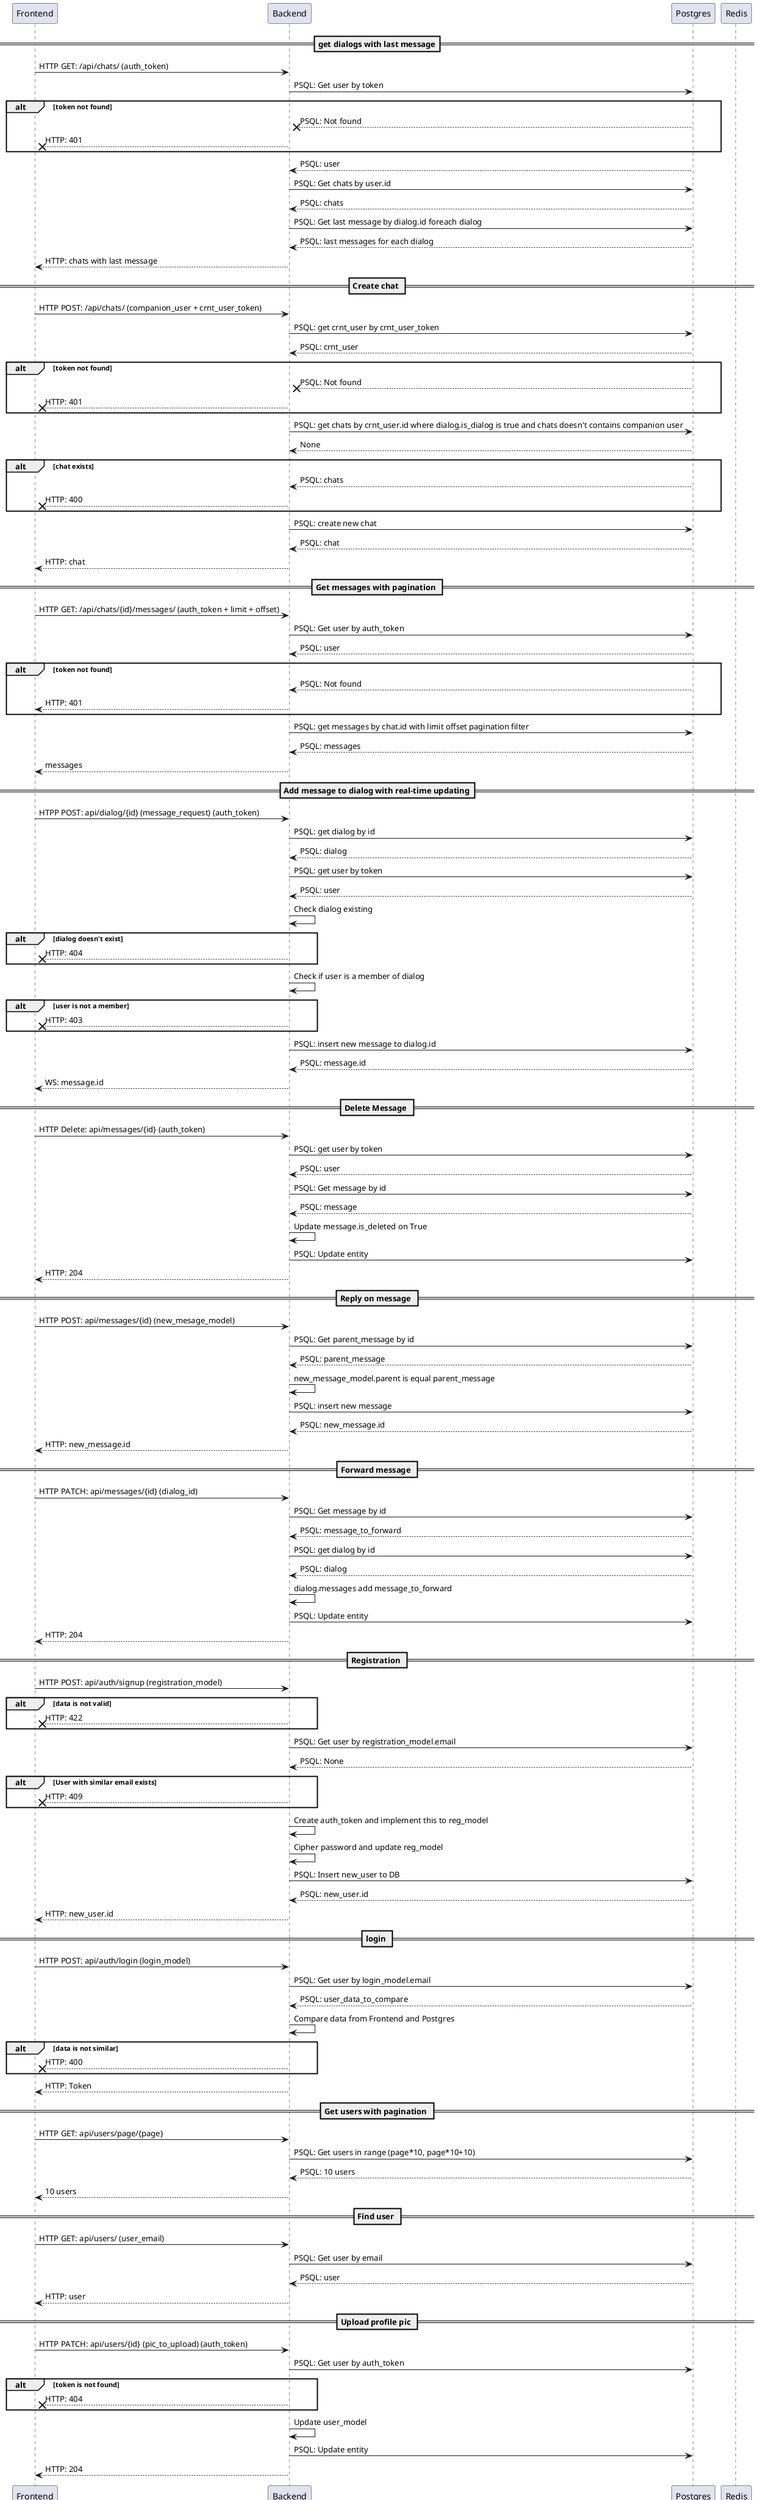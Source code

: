@startuml
participant Frontend
participant Backend
participant Postgres
participant Redis


== get dialogs with last message==
Frontend -> Backend: HTTP GET: /api/chats/ (auth_token)
Backend -> Postgres: PSQL: Get user by token

alt token not found
Postgres --x Backend: PSQL: Not found
Backend --x Frontend: HTTP: 401
end alt

Postgres --> Backend: PSQL: user
Backend -> Postgres: PSQL: Get chats by user.id
Postgres --> Backend: PSQL: chats
Backend -> Postgres: PSQL: Get last message by dialog.id foreach dialog
Postgres --> Backend: PSQL: last messages for each dialog
Backend --> Frontend: HTTP: chats with last message


== Create chat ==
Frontend -> Backend: HTTP POST: /api/chats/ (companion_user + crnt_user_token)
Backend -> Postgres: PSQL: get crnt_user by crnt_user_token
Postgres --> Backend: PSQL: crnt_user

alt token not found
Postgres --x Backend: PSQL: Not found
Backend --x Frontend: HTTP: 401
end alt

Backend -> Postgres: PSQL: get chats by crnt_user.id where dialog.is_dialog is true and chats doesn't contains companion user
Postgres --> Backend: None

alt chat exists
Postgres --> Backend: PSQL: chats
Backend --x Frontend: HTTP: 400
end alt

Backend -> Postgres: PSQL: create new chat
Postgres --> Backend: PSQL: chat
Backend --> Frontend: HTTP: chat


== Get messages with pagination ==
Frontend -> Backend: HTTP GET: /api/chats/{id}/messages/ (auth_token + limit + offset)
Backend -> Postgres: PSQL: Get user by auth_token
Postgres --> Backend: PSQL: user

alt token not found
Postgres --> Backend: PSQL: Not found
Backend --> Frontend: HTTP: 401
end alt

Backend -> Postgres: PSQL: get messages by chat.id with limit offset pagination filter
Postgres --> Backend: PSQL: messages
Backend --> Frontend: messages


== Add message to dialog with real-time updating==
Frontend -> Backend: HTPP POST: api/dialog/{id} (message_request) (auth_token)
Backend -> Postgres: PSQL: get dialog by id
Postgres --> Backend: PSQL: dialog
Backend -> Postgres: PSQL: get user by token
Postgres --> Backend: PSQL: user
Backend -> Backend: Check dialog existing

alt dialog doesn't exist
Backend --x Frontend: HTTP: 404
end alt

Backend -> Backend: Check if user is a member of dialog

alt user is not a member
Backend --x Frontend: HTTP: 403
end alt
Backend -> Postgres: PSQL: insert new message to dialog.id
Postgres --> Backend: PSQL: message.id
Backend --> Frontend: WS: message.id


== Delete Message ==
Frontend -> Backend: HTTP Delete: api/messages/{id} (auth_token)
Backend -> Postgres: PSQL: get user by token
Postgres --> Backend: PSQL: user
Backend -> Postgres: PSQL: Get message by id
Postgres --> Backend: PSQL: message
Backend -> Backend: Update message.is_deleted on True
Backend -> Postgres: PSQL: Update entity
Backend --> Frontend: HTTP: 204


== Reply on message ==
Frontend -> Backend: HTTP POST: api/messages/{id} (new_mesage_model)
Backend -> Postgres: PSQL: Get parent_message by id
Postgres --> Backend: PSQL: parent_message
Backend -> Backend: new_message_model.parent is equal parent_message
Backend -> Postgres: PSQL: insert new message
Postgres --> Backend: PSQL: new_message.id
Backend --> Frontend: HTTP: new_message.id


== Forward message ==
Frontend -> Backend: HTTP PATCH: api/messages/{id} (dialog_id)
Backend -> Postgres: PSQL: Get message by id
Postgres --> Backend: PSQL: message_to_forward
Backend -> Postgres: PSQL: get dialog by id
Postgres --> Backend: PSQL: dialog
Backend -> Backend: dialog.messages add message_to_forward
Backend -> Postgres: PSQL: Update entity
Backend --> Frontend: HTTP: 204


== Registration ==
Frontend -> Backend: HTTP POST: api/auth/signup (registration_model)

alt data is not valid
Backend --x Frontend: HTTP: 422
end alt


Backend -> Postgres: PSQL: Get user by registration_model.email
Postgres --> Backend: PSQL: None

alt User with similar email exists
Backend --x Frontend: HTTP: 409
end alt

Backend -> Backend: Create auth_token and implement this to reg_model
Backend -> Backend: Cipher password and update reg_model
Backend -> Postgres: PSQL: Insert new_user to DB
Postgres --> Backend: PSQL: new_user.id
Backend --> Frontend: HTTP: new_user.id


== login ==
Frontend -> Backend: HTTP POST: api/auth/login (login_model)
Backend -> Postgres: PSQL: Get user by login_model.email
Postgres --> Backend: PSQL: user_data_to_compare
Backend -> Backend: Compare data from Frontend and Postgres

alt data is not similar
Backend --x Frontend: HTTP: 400
end alt

Backend --> Frontend: HTTP: Token


== Get users with pagination ==
Frontend -> Backend: HTTP GET: api/users/page/{page}
Backend -> Postgres: PSQL: Get users in range (page*10, page*10+10)
Postgres --> Backend: PSQL: 10 users
Backend --> Frontend: 10 users

== Find user ==
Frontend -> Backend: HTTP GET: api/users/ (user_email)
Backend -> Postgres: PSQL: Get user by email
Postgres --> Backend: PSQL: user
Backend --> Frontend: HTTP: user


== Upload profile pic ==
Frontend -> Backend: HTTP PATCH: api/users/{id} (pic_to_upload) (auth_token)
Backend -> Postgres: PSQL: Get user by auth_token

alt token is not found
Backend --x Frontend: HTTP: 404
end alt

Backend -> Backend: Update user_model
Backend -> Postgres: PSQL: Update entity
Backend --> Frontend: HTTP: 204
@enduml